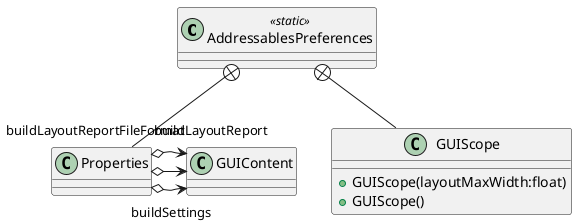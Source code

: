 @startuml
class AddressablesPreferences <<static>> {
}
class GUIScope {
    + GUIScope(layoutMaxWidth:float)
    + GUIScope()
}
class Properties {
}
AddressablesPreferences +-- GUIScope
AddressablesPreferences +-- Properties
Properties o-> "buildSettings" GUIContent
Properties o-> "buildLayoutReport" GUIContent
Properties o-> "buildLayoutReportFileFormat" GUIContent
@enduml
